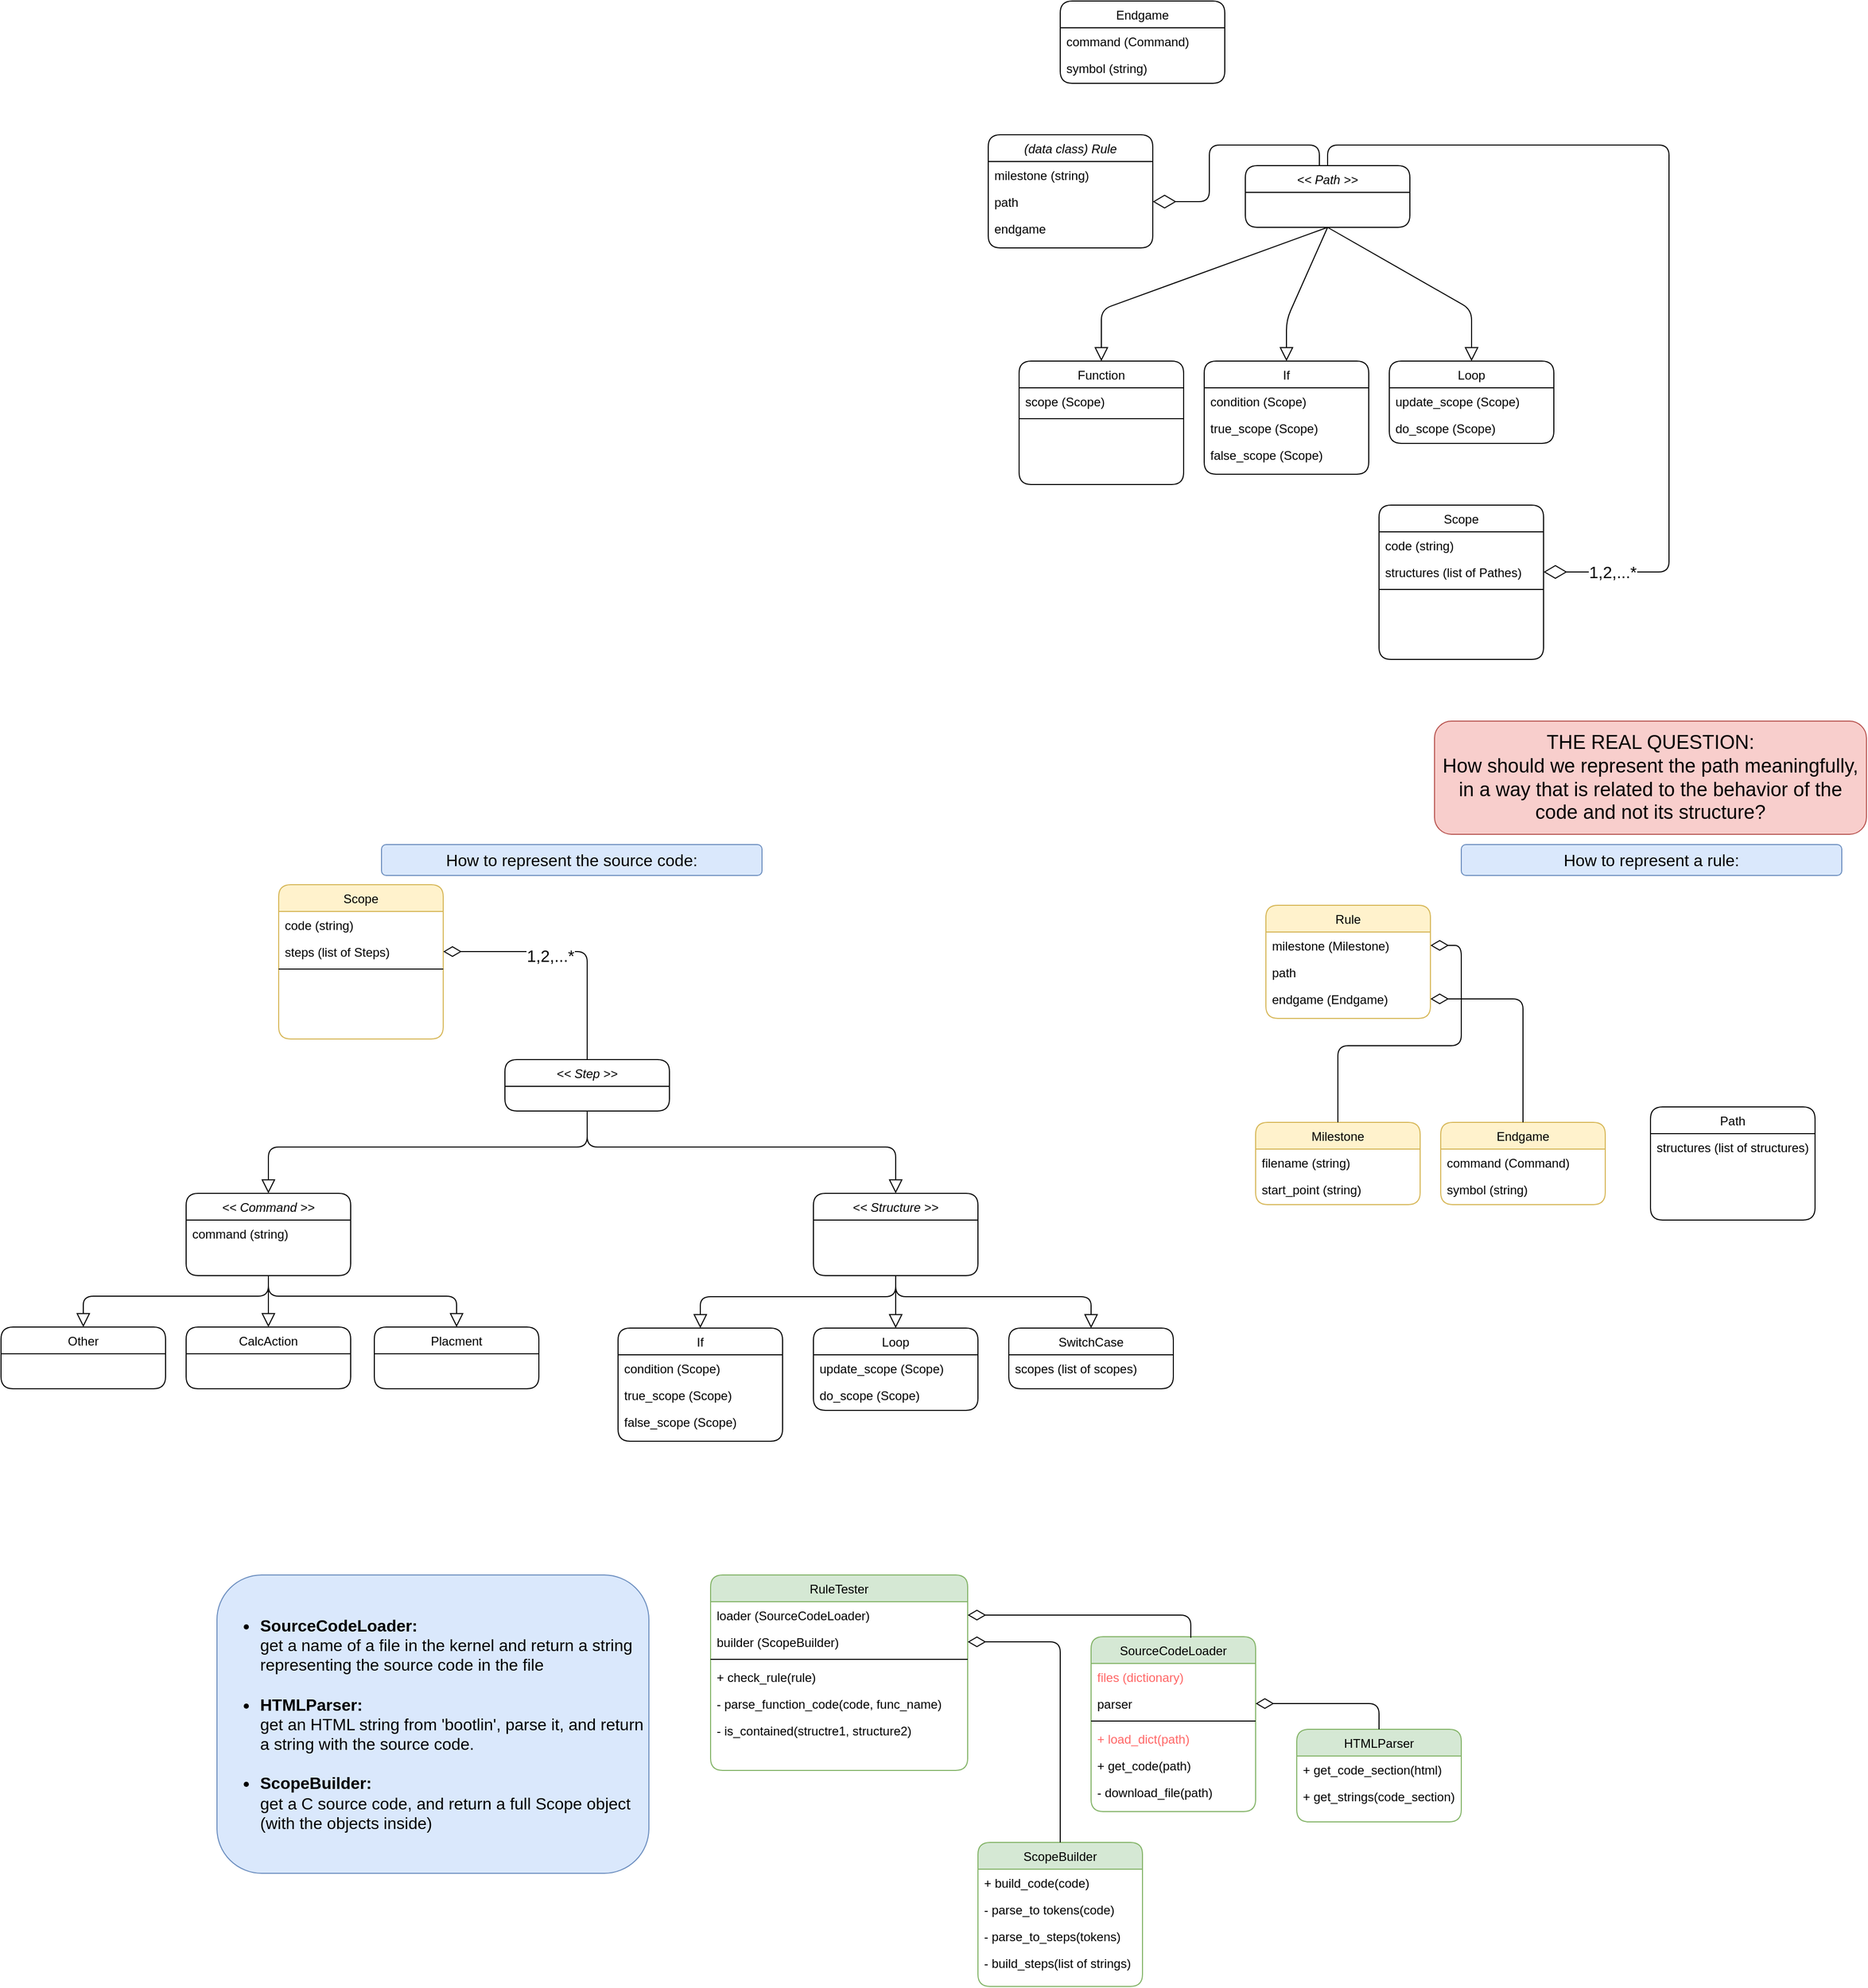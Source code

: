 <mxfile version="16.5.2" type="github">
  <diagram id="C5RBs43oDa-KdzZeNtuy" name="Page-1">
    <mxGraphModel dx="2409" dy="1588" grid="1" gridSize="10" guides="1" tooltips="1" connect="1" arrows="1" fold="1" page="1" pageScale="1" pageWidth="827" pageHeight="1169" background="none" math="0" shadow="0">
      <root>
        <mxCell id="WIyWlLk6GJQsqaUBKTNV-0" />
        <mxCell id="WIyWlLk6GJQsqaUBKTNV-1" parent="WIyWlLk6GJQsqaUBKTNV-0" />
        <mxCell id="zkfFHV4jXpPFQw0GAbJ--0" value="(data class) Rule" style="swimlane;fontStyle=2;align=center;verticalAlign=top;childLayout=stackLayout;horizontal=1;startSize=26;horizontalStack=0;resizeParent=1;resizeLast=0;collapsible=1;marginBottom=0;rounded=1;shadow=0;strokeWidth=1;" parent="WIyWlLk6GJQsqaUBKTNV-1" vertex="1">
          <mxGeometry x="-230" y="-920" width="160" height="110" as="geometry">
            <mxRectangle x="230" y="140" width="160" height="26" as="alternateBounds" />
          </mxGeometry>
        </mxCell>
        <mxCell id="zkfFHV4jXpPFQw0GAbJ--1" value="milestone (string)" style="text;align=left;verticalAlign=top;spacingLeft=4;spacingRight=4;overflow=hidden;rotatable=0;points=[[0,0.5],[1,0.5]];portConstraint=eastwest;rounded=1;" parent="zkfFHV4jXpPFQw0GAbJ--0" vertex="1">
          <mxGeometry y="26" width="160" height="26" as="geometry" />
        </mxCell>
        <mxCell id="zkfFHV4jXpPFQw0GAbJ--2" value="path" style="text;align=left;verticalAlign=top;spacingLeft=4;spacingRight=4;overflow=hidden;rotatable=0;points=[[0,0.5],[1,0.5]];portConstraint=eastwest;rounded=1;shadow=0;html=0;" parent="zkfFHV4jXpPFQw0GAbJ--0" vertex="1">
          <mxGeometry y="52" width="160" height="26" as="geometry" />
        </mxCell>
        <mxCell id="zkfFHV4jXpPFQw0GAbJ--3" value="endgame" style="text;align=left;verticalAlign=top;spacingLeft=4;spacingRight=4;overflow=hidden;rotatable=0;points=[[0,0.5],[1,0.5]];portConstraint=eastwest;rounded=1;shadow=0;html=0;" parent="zkfFHV4jXpPFQw0GAbJ--0" vertex="1">
          <mxGeometry y="78" width="160" height="26" as="geometry" />
        </mxCell>
        <mxCell id="aSu28l9oM5dl4ALJ778j-26" style="rounded=1;orthogonalLoop=1;jettySize=auto;html=1;exitX=0.5;exitY=1;exitDx=0;exitDy=0;entryX=0.5;entryY=0;entryDx=0;entryDy=0;endSize=11;endArrow=block;endFill=0;" parent="WIyWlLk6GJQsqaUBKTNV-1" source="zkfFHV4jXpPFQw0GAbJ--17" target="aSu28l9oM5dl4ALJ778j-20" edge="1">
          <mxGeometry relative="1" as="geometry">
            <Array as="points">
              <mxPoint x="240" y="-750" />
            </Array>
          </mxGeometry>
        </mxCell>
        <mxCell id="aSu28l9oM5dl4ALJ778j-27" style="edgeStyle=none;rounded=1;orthogonalLoop=1;jettySize=auto;html=1;exitX=0.5;exitY=1;exitDx=0;exitDy=0;entryX=0.5;entryY=0;entryDx=0;entryDy=0;endArrow=block;endFill=0;startSize=20;endSize=11;" parent="WIyWlLk6GJQsqaUBKTNV-1" source="zkfFHV4jXpPFQw0GAbJ--17" target="aSu28l9oM5dl4ALJ778j-0" edge="1">
          <mxGeometry relative="1" as="geometry">
            <Array as="points">
              <mxPoint x="-120" y="-750" />
            </Array>
          </mxGeometry>
        </mxCell>
        <mxCell id="aSu28l9oM5dl4ALJ778j-28" value="" style="edgeStyle=none;rounded=1;orthogonalLoop=1;jettySize=auto;html=1;entryX=0.5;entryY=0;entryDx=0;entryDy=0;exitX=0.5;exitY=1;exitDx=0;exitDy=0;endSize=11;endArrow=block;endFill=0;" parent="WIyWlLk6GJQsqaUBKTNV-1" source="zkfFHV4jXpPFQw0GAbJ--17" target="aSu28l9oM5dl4ALJ778j-16" edge="1">
          <mxGeometry relative="1" as="geometry">
            <Array as="points">
              <mxPoint x="60" y="-740" />
            </Array>
          </mxGeometry>
        </mxCell>
        <mxCell id="zkfFHV4jXpPFQw0GAbJ--17" value="&lt;&lt; Path &gt;&gt;" style="swimlane;fontStyle=2;align=center;verticalAlign=top;childLayout=stackLayout;horizontal=1;startSize=26;horizontalStack=0;resizeParent=1;resizeLast=0;collapsible=1;marginBottom=0;rounded=1;shadow=0;strokeWidth=1;" parent="WIyWlLk6GJQsqaUBKTNV-1" vertex="1">
          <mxGeometry x="20" y="-890" width="160" height="60" as="geometry">
            <mxRectangle x="550" y="140" width="160" height="26" as="alternateBounds" />
          </mxGeometry>
        </mxCell>
        <mxCell id="dLPN3ZFHaruueqm9p9zC-0" value="SourceCodeLoader" style="swimlane;fontStyle=0;align=center;verticalAlign=top;childLayout=stackLayout;horizontal=1;startSize=26;horizontalStack=0;resizeParent=1;resizeLast=0;collapsible=1;marginBottom=0;rounded=1;shadow=0;strokeWidth=1;fillColor=#d5e8d4;strokeColor=#82b366;" parent="WIyWlLk6GJQsqaUBKTNV-1" vertex="1">
          <mxGeometry x="-130" y="540" width="160" height="170" as="geometry">
            <mxRectangle x="230" y="140" width="160" height="26" as="alternateBounds" />
          </mxGeometry>
        </mxCell>
        <mxCell id="dLPN3ZFHaruueqm9p9zC-1" value="files (dictionary) " style="text;align=left;verticalAlign=top;spacingLeft=4;spacingRight=4;overflow=hidden;rotatable=0;points=[[0,0.5],[1,0.5]];portConstraint=eastwest;rounded=1;fontColor=#FF6666;" parent="dLPN3ZFHaruueqm9p9zC-0" vertex="1">
          <mxGeometry y="26" width="160" height="26" as="geometry" />
        </mxCell>
        <mxCell id="dLPN3ZFHaruueqm9p9zC-2" value="parser" style="text;align=left;verticalAlign=top;spacingLeft=4;spacingRight=4;overflow=hidden;rotatable=0;points=[[0,0.5],[1,0.5]];portConstraint=eastwest;rounded=1;shadow=0;html=0;" parent="dLPN3ZFHaruueqm9p9zC-0" vertex="1">
          <mxGeometry y="52" width="160" height="26" as="geometry" />
        </mxCell>
        <mxCell id="dLPN3ZFHaruueqm9p9zC-4" value="" style="line;html=1;strokeWidth=1;align=left;verticalAlign=middle;spacingTop=-1;spacingLeft=3;spacingRight=3;rotatable=0;labelPosition=right;points=[];portConstraint=eastwest;rounded=1;" parent="dLPN3ZFHaruueqm9p9zC-0" vertex="1">
          <mxGeometry y="78" width="160" height="8" as="geometry" />
        </mxCell>
        <mxCell id="dLPN3ZFHaruueqm9p9zC-8" value="+ load_dict(path)" style="text;align=left;verticalAlign=top;spacingLeft=4;spacingRight=4;overflow=hidden;rotatable=0;points=[[0,0.5],[1,0.5]];portConstraint=eastwest;rounded=1;fontColor=#FF6666;" parent="dLPN3ZFHaruueqm9p9zC-0" vertex="1">
          <mxGeometry y="86" width="160" height="26" as="geometry" />
        </mxCell>
        <mxCell id="dLPN3ZFHaruueqm9p9zC-5" value="+ get_code(path)" style="text;align=left;verticalAlign=top;spacingLeft=4;spacingRight=4;overflow=hidden;rotatable=0;points=[[0,0.5],[1,0.5]];portConstraint=eastwest;rounded=1;" parent="dLPN3ZFHaruueqm9p9zC-0" vertex="1">
          <mxGeometry y="112" width="160" height="26" as="geometry" />
        </mxCell>
        <mxCell id="dLPN3ZFHaruueqm9p9zC-9" value="- download_file(path)" style="text;align=left;verticalAlign=top;spacingLeft=4;spacingRight=4;overflow=hidden;rotatable=0;points=[[0,0.5],[1,0.5]];portConstraint=eastwest;rounded=1;" parent="dLPN3ZFHaruueqm9p9zC-0" vertex="1">
          <mxGeometry y="138" width="160" height="26" as="geometry" />
        </mxCell>
        <mxCell id="dLPN3ZFHaruueqm9p9zC-11" value="HTMLParser" style="swimlane;fontStyle=0;align=center;verticalAlign=top;childLayout=stackLayout;horizontal=1;startSize=26;horizontalStack=0;resizeParent=1;resizeLast=0;collapsible=1;marginBottom=0;rounded=1;shadow=0;strokeWidth=1;fillColor=#d5e8d4;strokeColor=#82b366;" parent="WIyWlLk6GJQsqaUBKTNV-1" vertex="1">
          <mxGeometry x="70" y="630" width="160" height="90" as="geometry">
            <mxRectangle x="130" y="380" width="160" height="26" as="alternateBounds" />
          </mxGeometry>
        </mxCell>
        <mxCell id="aSu28l9oM5dl4ALJ778j-43" value="+ get_code_section(html)" style="text;align=left;verticalAlign=top;spacingLeft=4;spacingRight=4;overflow=hidden;rotatable=0;points=[[0,0.5],[1,0.5]];portConstraint=eastwest;rounded=1;shadow=0;html=0;" parent="dLPN3ZFHaruueqm9p9zC-11" vertex="1">
          <mxGeometry y="26" width="160" height="26" as="geometry" />
        </mxCell>
        <mxCell id="aSu28l9oM5dl4ALJ778j-44" value="+ get_strings(code_section)" style="text;align=left;verticalAlign=top;spacingLeft=4;spacingRight=4;overflow=hidden;rotatable=0;points=[[0,0.5],[1,0.5]];portConstraint=eastwest;rounded=1;shadow=0;html=0;" parent="dLPN3ZFHaruueqm9p9zC-11" vertex="1">
          <mxGeometry y="52" width="160" height="26" as="geometry" />
        </mxCell>
        <mxCell id="yWlzZ3tE7VOGBfUjtbnt-1" value="" style="edgeStyle=orthogonalEdgeStyle;rounded=1;orthogonalLoop=1;jettySize=auto;html=1;entryX=0.45;entryY=0;entryDx=0;entryDy=0;entryPerimeter=0;endArrow=none;endFill=0;startArrow=diamondThin;startFill=0;startSize=20;" parent="WIyWlLk6GJQsqaUBKTNV-1" source="zkfFHV4jXpPFQw0GAbJ--2" target="zkfFHV4jXpPFQw0GAbJ--17" edge="1">
          <mxGeometry relative="1" as="geometry">
            <Array as="points">
              <mxPoint x="-15" y="-855" />
              <mxPoint x="-15" y="-910" />
              <mxPoint x="92" y="-910" />
            </Array>
          </mxGeometry>
        </mxCell>
        <mxCell id="yWlzZ3tE7VOGBfUjtbnt-3" value="Scope" style="swimlane;fontStyle=0;align=center;verticalAlign=top;childLayout=stackLayout;horizontal=1;startSize=26;horizontalStack=0;resizeParent=1;resizeLast=0;collapsible=1;marginBottom=0;rounded=1;shadow=0;strokeWidth=1;" parent="WIyWlLk6GJQsqaUBKTNV-1" vertex="1">
          <mxGeometry x="150" y="-560" width="160" height="150" as="geometry">
            <mxRectangle x="550" y="140" width="160" height="26" as="alternateBounds" />
          </mxGeometry>
        </mxCell>
        <mxCell id="yWlzZ3tE7VOGBfUjtbnt-4" value="code (string)" style="text;align=left;verticalAlign=top;spacingLeft=4;spacingRight=4;overflow=hidden;rotatable=0;points=[[0,0.5],[1,0.5]];portConstraint=eastwest;rounded=1;" parent="yWlzZ3tE7VOGBfUjtbnt-3" vertex="1">
          <mxGeometry y="26" width="160" height="26" as="geometry" />
        </mxCell>
        <mxCell id="yWlzZ3tE7VOGBfUjtbnt-5" value="structures (list of Pathes)" style="text;align=left;verticalAlign=top;spacingLeft=4;spacingRight=4;overflow=hidden;rotatable=0;points=[[0,0.5],[1,0.5]];portConstraint=eastwest;rounded=1;shadow=0;html=0;" parent="yWlzZ3tE7VOGBfUjtbnt-3" vertex="1">
          <mxGeometry y="52" width="160" height="26" as="geometry" />
        </mxCell>
        <mxCell id="yWlzZ3tE7VOGBfUjtbnt-9" value="" style="line;html=1;strokeWidth=1;align=left;verticalAlign=middle;spacingTop=-1;spacingLeft=3;spacingRight=3;rotatable=0;labelPosition=right;points=[];portConstraint=eastwest;rounded=1;" parent="yWlzZ3tE7VOGBfUjtbnt-3" vertex="1">
          <mxGeometry y="78" width="160" height="8" as="geometry" />
        </mxCell>
        <mxCell id="aSu28l9oM5dl4ALJ778j-0" value="Function" style="swimlane;fontStyle=0;align=center;verticalAlign=top;childLayout=stackLayout;horizontal=1;startSize=26;horizontalStack=0;resizeParent=1;resizeLast=0;collapsible=1;marginBottom=0;rounded=1;shadow=0;strokeWidth=1;" parent="WIyWlLk6GJQsqaUBKTNV-1" vertex="1">
          <mxGeometry x="-200" y="-700" width="160" height="120" as="geometry">
            <mxRectangle x="550" y="140" width="160" height="26" as="alternateBounds" />
          </mxGeometry>
        </mxCell>
        <mxCell id="aSu28l9oM5dl4ALJ778j-1" value="scope (Scope)" style="text;align=left;verticalAlign=top;spacingLeft=4;spacingRight=4;overflow=hidden;rotatable=0;points=[[0,0.5],[1,0.5]];portConstraint=eastwest;rounded=1;shadow=0;html=0;" parent="aSu28l9oM5dl4ALJ778j-0" vertex="1">
          <mxGeometry y="26" width="160" height="26" as="geometry" />
        </mxCell>
        <mxCell id="aSu28l9oM5dl4ALJ778j-2" value="" style="line;html=1;strokeWidth=1;align=left;verticalAlign=middle;spacingTop=-1;spacingLeft=3;spacingRight=3;rotatable=0;labelPosition=right;points=[];portConstraint=eastwest;rounded=1;" parent="aSu28l9oM5dl4ALJ778j-0" vertex="1">
          <mxGeometry y="52" width="160" height="8" as="geometry" />
        </mxCell>
        <mxCell id="aSu28l9oM5dl4ALJ778j-16" value="If" style="swimlane;fontStyle=0;align=center;verticalAlign=top;childLayout=stackLayout;horizontal=1;startSize=26;horizontalStack=0;resizeParent=1;resizeLast=0;collapsible=1;marginBottom=0;rounded=1;shadow=0;strokeWidth=1;" parent="WIyWlLk6GJQsqaUBKTNV-1" vertex="1">
          <mxGeometry x="-20" y="-700" width="160" height="110" as="geometry">
            <mxRectangle x="230" y="140" width="160" height="26" as="alternateBounds" />
          </mxGeometry>
        </mxCell>
        <mxCell id="aSu28l9oM5dl4ALJ778j-17" value="condition (Scope)" style="text;align=left;verticalAlign=top;spacingLeft=4;spacingRight=4;overflow=hidden;rotatable=0;points=[[0,0.5],[1,0.5]];portConstraint=eastwest;rounded=1;" parent="aSu28l9oM5dl4ALJ778j-16" vertex="1">
          <mxGeometry y="26" width="160" height="26" as="geometry" />
        </mxCell>
        <mxCell id="aSu28l9oM5dl4ALJ778j-18" value="true_scope (Scope)" style="text;align=left;verticalAlign=top;spacingLeft=4;spacingRight=4;overflow=hidden;rotatable=0;points=[[0,0.5],[1,0.5]];portConstraint=eastwest;rounded=1;shadow=0;html=0;" parent="aSu28l9oM5dl4ALJ778j-16" vertex="1">
          <mxGeometry y="52" width="160" height="26" as="geometry" />
        </mxCell>
        <mxCell id="aSu28l9oM5dl4ALJ778j-19" value="false_scope (Scope)" style="text;align=left;verticalAlign=top;spacingLeft=4;spacingRight=4;overflow=hidden;rotatable=0;points=[[0,0.5],[1,0.5]];portConstraint=eastwest;rounded=1;shadow=0;html=0;" parent="aSu28l9oM5dl4ALJ778j-16" vertex="1">
          <mxGeometry y="78" width="160" height="26" as="geometry" />
        </mxCell>
        <mxCell id="aSu28l9oM5dl4ALJ778j-20" value="Loop" style="swimlane;fontStyle=0;align=center;verticalAlign=top;childLayout=stackLayout;horizontal=1;startSize=26;horizontalStack=0;resizeParent=1;resizeLast=0;collapsible=1;marginBottom=0;rounded=1;shadow=0;strokeWidth=1;" parent="WIyWlLk6GJQsqaUBKTNV-1" vertex="1">
          <mxGeometry x="160" y="-700" width="160" height="80" as="geometry">
            <mxRectangle x="230" y="140" width="160" height="26" as="alternateBounds" />
          </mxGeometry>
        </mxCell>
        <mxCell id="aSu28l9oM5dl4ALJ778j-21" value="update_scope (Scope)" style="text;align=left;verticalAlign=top;spacingLeft=4;spacingRight=4;overflow=hidden;rotatable=0;points=[[0,0.5],[1,0.5]];portConstraint=eastwest;rounded=1;" parent="aSu28l9oM5dl4ALJ778j-20" vertex="1">
          <mxGeometry y="26" width="160" height="26" as="geometry" />
        </mxCell>
        <mxCell id="aSu28l9oM5dl4ALJ778j-22" value="do_scope (Scope)" style="text;align=left;verticalAlign=top;spacingLeft=4;spacingRight=4;overflow=hidden;rotatable=0;points=[[0,0.5],[1,0.5]];portConstraint=eastwest;rounded=1;shadow=0;html=0;" parent="aSu28l9oM5dl4ALJ778j-20" vertex="1">
          <mxGeometry y="52" width="160" height="26" as="geometry" />
        </mxCell>
        <mxCell id="aSu28l9oM5dl4ALJ778j-34" style="edgeStyle=none;rounded=1;orthogonalLoop=1;jettySize=auto;html=1;entryX=0.5;entryY=0;entryDx=0;entryDy=0;fontSize=16;endArrow=none;endFill=0;startSize=20;endSize=11;startArrow=diamondThin;startFill=0;exitX=1;exitY=0.5;exitDx=0;exitDy=0;" parent="WIyWlLk6GJQsqaUBKTNV-1" source="yWlzZ3tE7VOGBfUjtbnt-5" target="zkfFHV4jXpPFQw0GAbJ--17" edge="1">
          <mxGeometry relative="1" as="geometry">
            <mxPoint x="320" y="-491" as="sourcePoint" />
            <mxPoint x="112.08" y="-900.96" as="targetPoint" />
            <Array as="points">
              <mxPoint x="432" y="-495" />
              <mxPoint x="432" y="-910" />
              <mxPoint x="100" y="-910" />
            </Array>
          </mxGeometry>
        </mxCell>
        <mxCell id="aSu28l9oM5dl4ALJ778j-36" value="1,2,...*" style="edgeLabel;html=1;align=center;verticalAlign=middle;resizable=0;points=[];fontSize=16;rounded=1;" parent="aSu28l9oM5dl4ALJ778j-34" vertex="1" connectable="0">
          <mxGeometry x="-0.849" relative="1" as="geometry">
            <mxPoint as="offset" />
          </mxGeometry>
        </mxCell>
        <mxCell id="aSu28l9oM5dl4ALJ778j-37" value="Endgame" style="swimlane;fontStyle=0;align=center;verticalAlign=top;childLayout=stackLayout;horizontal=1;startSize=26;horizontalStack=0;resizeParent=1;resizeLast=0;collapsible=1;marginBottom=0;rounded=1;shadow=0;strokeWidth=1;" parent="WIyWlLk6GJQsqaUBKTNV-1" vertex="1">
          <mxGeometry x="-160" y="-1050" width="160" height="80" as="geometry">
            <mxRectangle x="230" y="140" width="160" height="26" as="alternateBounds" />
          </mxGeometry>
        </mxCell>
        <mxCell id="aSu28l9oM5dl4ALJ778j-38" value="command (Command)" style="text;align=left;verticalAlign=top;spacingLeft=4;spacingRight=4;overflow=hidden;rotatable=0;points=[[0,0.5],[1,0.5]];portConstraint=eastwest;rounded=1;" parent="aSu28l9oM5dl4ALJ778j-37" vertex="1">
          <mxGeometry y="26" width="160" height="26" as="geometry" />
        </mxCell>
        <mxCell id="aSu28l9oM5dl4ALJ778j-39" value="symbol (string)" style="text;align=left;verticalAlign=top;spacingLeft=4;spacingRight=4;overflow=hidden;rotatable=0;points=[[0,0.5],[1,0.5]];portConstraint=eastwest;rounded=1;shadow=0;html=0;" parent="aSu28l9oM5dl4ALJ778j-37" vertex="1">
          <mxGeometry y="52" width="160" height="26" as="geometry" />
        </mxCell>
        <mxCell id="aSu28l9oM5dl4ALJ778j-45" value="RuleTester" style="swimlane;fontStyle=0;align=center;verticalAlign=top;childLayout=stackLayout;horizontal=1;startSize=26;horizontalStack=0;resizeParent=1;resizeLast=0;collapsible=1;marginBottom=0;rounded=1;shadow=0;strokeWidth=1;fillColor=#d5e8d4;strokeColor=#82b366;" parent="WIyWlLk6GJQsqaUBKTNV-1" vertex="1">
          <mxGeometry x="-500" y="480" width="250" height="190" as="geometry">
            <mxRectangle x="230" y="140" width="160" height="26" as="alternateBounds" />
          </mxGeometry>
        </mxCell>
        <mxCell id="NmtfxuJke1gbJ19TWnae-45" value="loader (SourceCodeLoader)" style="text;align=left;verticalAlign=top;spacingLeft=4;spacingRight=4;overflow=hidden;rotatable=0;points=[[0,0.5],[1,0.5]];portConstraint=eastwest;rounded=1;" vertex="1" parent="aSu28l9oM5dl4ALJ778j-45">
          <mxGeometry y="26" width="250" height="26" as="geometry" />
        </mxCell>
        <mxCell id="aSu28l9oM5dl4ALJ778j-46" value="builder (ScopeBuilder)" style="text;align=left;verticalAlign=top;spacingLeft=4;spacingRight=4;overflow=hidden;rotatable=0;points=[[0,0.5],[1,0.5]];portConstraint=eastwest;rounded=1;" parent="aSu28l9oM5dl4ALJ778j-45" vertex="1">
          <mxGeometry y="52" width="250" height="26" as="geometry" />
        </mxCell>
        <mxCell id="aSu28l9oM5dl4ALJ778j-48" value="" style="line;html=1;strokeWidth=1;align=left;verticalAlign=middle;spacingTop=-1;spacingLeft=3;spacingRight=3;rotatable=0;labelPosition=right;points=[];portConstraint=eastwest;rounded=1;" parent="aSu28l9oM5dl4ALJ778j-45" vertex="1">
          <mxGeometry y="78" width="250" height="8" as="geometry" />
        </mxCell>
        <mxCell id="aSu28l9oM5dl4ALJ778j-65" value="+ check_rule(rule)" style="text;align=left;verticalAlign=top;spacingLeft=4;spacingRight=4;overflow=hidden;rotatable=0;points=[[0,0.5],[1,0.5]];portConstraint=eastwest;rounded=1;" parent="aSu28l9oM5dl4ALJ778j-45" vertex="1">
          <mxGeometry y="86" width="250" height="26" as="geometry" />
        </mxCell>
        <mxCell id="aSu28l9oM5dl4ALJ778j-49" value="- parse_function_code(code, func_name)" style="text;align=left;verticalAlign=top;spacingLeft=4;spacingRight=4;overflow=hidden;rotatable=0;points=[[0,0.5],[1,0.5]];portConstraint=eastwest;rounded=1;" parent="aSu28l9oM5dl4ALJ778j-45" vertex="1">
          <mxGeometry y="112" width="250" height="26" as="geometry" />
        </mxCell>
        <mxCell id="aSu28l9oM5dl4ALJ778j-50" value="- is_contained(structre1, structure2)" style="text;align=left;verticalAlign=top;spacingLeft=4;spacingRight=4;overflow=hidden;rotatable=0;points=[[0,0.5],[1,0.5]];portConstraint=eastwest;rounded=1;" parent="aSu28l9oM5dl4ALJ778j-45" vertex="1">
          <mxGeometry y="138" width="250" height="26" as="geometry" />
        </mxCell>
        <mxCell id="NmtfxuJke1gbJ19TWnae-6" style="edgeStyle=orthogonalEdgeStyle;rounded=1;orthogonalLoop=1;jettySize=auto;html=1;exitX=0.5;exitY=1;exitDx=0;exitDy=0;endArrow=block;endFill=0;startSize=6;endSize=11;" edge="1" parent="WIyWlLk6GJQsqaUBKTNV-1" source="NmtfxuJke1gbJ19TWnae-0" target="NmtfxuJke1gbJ19TWnae-3">
          <mxGeometry relative="1" as="geometry" />
        </mxCell>
        <mxCell id="NmtfxuJke1gbJ19TWnae-7" style="edgeStyle=orthogonalEdgeStyle;rounded=1;orthogonalLoop=1;jettySize=auto;html=1;exitX=0.5;exitY=1;exitDx=0;exitDy=0;endArrow=block;endFill=0;startSize=6;endSize=11;" edge="1" parent="WIyWlLk6GJQsqaUBKTNV-1" source="NmtfxuJke1gbJ19TWnae-0" target="NmtfxuJke1gbJ19TWnae-5">
          <mxGeometry relative="1" as="geometry" />
        </mxCell>
        <mxCell id="NmtfxuJke1gbJ19TWnae-61" style="edgeStyle=orthogonalEdgeStyle;rounded=1;orthogonalLoop=1;jettySize=auto;html=1;exitX=0.5;exitY=1;exitDx=0;exitDy=0;fontSize=16;startArrow=none;startFill=0;endArrow=block;endFill=0;startSize=15;endSize=11;sourcePerimeterSpacing=6;strokeWidth=1;" edge="1" parent="WIyWlLk6GJQsqaUBKTNV-1" source="NmtfxuJke1gbJ19TWnae-0" target="NmtfxuJke1gbJ19TWnae-59">
          <mxGeometry relative="1" as="geometry" />
        </mxCell>
        <mxCell id="NmtfxuJke1gbJ19TWnae-0" value="&lt;&lt; Command &gt;&gt;" style="swimlane;fontStyle=2;align=center;verticalAlign=top;childLayout=stackLayout;horizontal=1;startSize=26;horizontalStack=0;resizeParent=1;resizeLast=0;collapsible=1;marginBottom=0;rounded=1;shadow=0;strokeWidth=1;" vertex="1" parent="WIyWlLk6GJQsqaUBKTNV-1">
          <mxGeometry x="-1010" y="109" width="160" height="80" as="geometry">
            <mxRectangle x="230" y="140" width="160" height="26" as="alternateBounds" />
          </mxGeometry>
        </mxCell>
        <mxCell id="NmtfxuJke1gbJ19TWnae-4" value="command (string)" style="text;align=left;verticalAlign=top;spacingLeft=4;spacingRight=4;overflow=hidden;rotatable=0;points=[[0,0.5],[1,0.5]];portConstraint=eastwest;rounded=1;" vertex="1" parent="NmtfxuJke1gbJ19TWnae-0">
          <mxGeometry y="26" width="160" height="26" as="geometry" />
        </mxCell>
        <mxCell id="NmtfxuJke1gbJ19TWnae-3" value="CalcAction" style="swimlane;fontStyle=0;align=center;verticalAlign=top;childLayout=stackLayout;horizontal=1;startSize=26;horizontalStack=0;resizeParent=1;resizeLast=0;collapsible=1;marginBottom=0;rounded=1;shadow=0;strokeWidth=1;" vertex="1" parent="WIyWlLk6GJQsqaUBKTNV-1">
          <mxGeometry x="-1010" y="239" width="160" height="60" as="geometry">
            <mxRectangle x="230" y="140" width="160" height="26" as="alternateBounds" />
          </mxGeometry>
        </mxCell>
        <mxCell id="NmtfxuJke1gbJ19TWnae-5" value="Placment" style="swimlane;fontStyle=0;align=center;verticalAlign=top;childLayout=stackLayout;horizontal=1;startSize=26;horizontalStack=0;resizeParent=1;resizeLast=0;collapsible=1;marginBottom=0;rounded=1;shadow=0;strokeWidth=1;" vertex="1" parent="WIyWlLk6GJQsqaUBKTNV-1">
          <mxGeometry x="-827" y="239" width="160" height="60" as="geometry">
            <mxRectangle x="230" y="140" width="160" height="26" as="alternateBounds" />
          </mxGeometry>
        </mxCell>
        <mxCell id="NmtfxuJke1gbJ19TWnae-21" style="edgeStyle=orthogonalEdgeStyle;rounded=1;orthogonalLoop=1;jettySize=auto;html=1;exitX=0.5;exitY=1;exitDx=0;exitDy=0;entryX=0.5;entryY=0;entryDx=0;entryDy=0;endArrow=block;endFill=0;startSize=6;endSize=11;" edge="1" parent="WIyWlLk6GJQsqaUBKTNV-1" source="NmtfxuJke1gbJ19TWnae-8" target="NmtfxuJke1gbJ19TWnae-10">
          <mxGeometry relative="1" as="geometry" />
        </mxCell>
        <mxCell id="NmtfxuJke1gbJ19TWnae-22" style="edgeStyle=orthogonalEdgeStyle;rounded=1;orthogonalLoop=1;jettySize=auto;html=1;exitX=0.5;exitY=1;exitDx=0;exitDy=0;entryX=0.5;entryY=0;entryDx=0;entryDy=0;endArrow=block;endFill=0;startSize=6;endSize=11;" edge="1" parent="WIyWlLk6GJQsqaUBKTNV-1" source="NmtfxuJke1gbJ19TWnae-8" target="NmtfxuJke1gbJ19TWnae-14">
          <mxGeometry relative="1" as="geometry" />
        </mxCell>
        <mxCell id="NmtfxuJke1gbJ19TWnae-23" style="edgeStyle=orthogonalEdgeStyle;rounded=1;orthogonalLoop=1;jettySize=auto;html=1;exitX=0.5;exitY=1;exitDx=0;exitDy=0;endArrow=block;endFill=0;startSize=6;endSize=11;" edge="1" parent="WIyWlLk6GJQsqaUBKTNV-1" source="NmtfxuJke1gbJ19TWnae-8" target="NmtfxuJke1gbJ19TWnae-17">
          <mxGeometry relative="1" as="geometry" />
        </mxCell>
        <mxCell id="NmtfxuJke1gbJ19TWnae-8" value="&lt;&lt; Structure &gt;&gt;" style="swimlane;fontStyle=2;align=center;verticalAlign=top;childLayout=stackLayout;horizontal=1;startSize=26;horizontalStack=0;resizeParent=1;resizeLast=0;collapsible=1;marginBottom=0;rounded=1;shadow=0;strokeWidth=1;" vertex="1" parent="WIyWlLk6GJQsqaUBKTNV-1">
          <mxGeometry x="-400" y="109" width="160" height="80" as="geometry">
            <mxRectangle x="230" y="140" width="160" height="26" as="alternateBounds" />
          </mxGeometry>
        </mxCell>
        <mxCell id="NmtfxuJke1gbJ19TWnae-10" value="If" style="swimlane;fontStyle=0;align=center;verticalAlign=top;childLayout=stackLayout;horizontal=1;startSize=26;horizontalStack=0;resizeParent=1;resizeLast=0;collapsible=1;marginBottom=0;rounded=1;shadow=0;strokeWidth=1;" vertex="1" parent="WIyWlLk6GJQsqaUBKTNV-1">
          <mxGeometry x="-590" y="240" width="160" height="110" as="geometry">
            <mxRectangle x="230" y="140" width="160" height="26" as="alternateBounds" />
          </mxGeometry>
        </mxCell>
        <mxCell id="NmtfxuJke1gbJ19TWnae-11" value="condition (Scope)" style="text;align=left;verticalAlign=top;spacingLeft=4;spacingRight=4;overflow=hidden;rotatable=0;points=[[0,0.5],[1,0.5]];portConstraint=eastwest;rounded=1;" vertex="1" parent="NmtfxuJke1gbJ19TWnae-10">
          <mxGeometry y="26" width="160" height="26" as="geometry" />
        </mxCell>
        <mxCell id="NmtfxuJke1gbJ19TWnae-12" value="true_scope (Scope)" style="text;align=left;verticalAlign=top;spacingLeft=4;spacingRight=4;overflow=hidden;rotatable=0;points=[[0,0.5],[1,0.5]];portConstraint=eastwest;rounded=1;shadow=0;html=0;" vertex="1" parent="NmtfxuJke1gbJ19TWnae-10">
          <mxGeometry y="52" width="160" height="26" as="geometry" />
        </mxCell>
        <mxCell id="NmtfxuJke1gbJ19TWnae-13" value="false_scope (Scope)" style="text;align=left;verticalAlign=top;spacingLeft=4;spacingRight=4;overflow=hidden;rotatable=0;points=[[0,0.5],[1,0.5]];portConstraint=eastwest;rounded=1;shadow=0;html=0;" vertex="1" parent="NmtfxuJke1gbJ19TWnae-10">
          <mxGeometry y="78" width="160" height="26" as="geometry" />
        </mxCell>
        <mxCell id="NmtfxuJke1gbJ19TWnae-14" value="Loop" style="swimlane;fontStyle=0;align=center;verticalAlign=top;childLayout=stackLayout;horizontal=1;startSize=26;horizontalStack=0;resizeParent=1;resizeLast=0;collapsible=1;marginBottom=0;rounded=1;shadow=0;strokeWidth=1;" vertex="1" parent="WIyWlLk6GJQsqaUBKTNV-1">
          <mxGeometry x="-400" y="240" width="160" height="80" as="geometry">
            <mxRectangle x="230" y="140" width="160" height="26" as="alternateBounds" />
          </mxGeometry>
        </mxCell>
        <mxCell id="NmtfxuJke1gbJ19TWnae-15" value="update_scope (Scope)" style="text;align=left;verticalAlign=top;spacingLeft=4;spacingRight=4;overflow=hidden;rotatable=0;points=[[0,0.5],[1,0.5]];portConstraint=eastwest;rounded=1;" vertex="1" parent="NmtfxuJke1gbJ19TWnae-14">
          <mxGeometry y="26" width="160" height="26" as="geometry" />
        </mxCell>
        <mxCell id="NmtfxuJke1gbJ19TWnae-16" value="do_scope (Scope)" style="text;align=left;verticalAlign=top;spacingLeft=4;spacingRight=4;overflow=hidden;rotatable=0;points=[[0,0.5],[1,0.5]];portConstraint=eastwest;rounded=1;shadow=0;html=0;" vertex="1" parent="NmtfxuJke1gbJ19TWnae-14">
          <mxGeometry y="52" width="160" height="26" as="geometry" />
        </mxCell>
        <mxCell id="NmtfxuJke1gbJ19TWnae-17" value="SwitchCase" style="swimlane;fontStyle=0;align=center;verticalAlign=top;childLayout=stackLayout;horizontal=1;startSize=26;horizontalStack=0;resizeParent=1;resizeLast=0;collapsible=1;marginBottom=0;rounded=1;shadow=0;strokeWidth=1;" vertex="1" parent="WIyWlLk6GJQsqaUBKTNV-1">
          <mxGeometry x="-210" y="240" width="160" height="59" as="geometry">
            <mxRectangle x="230" y="140" width="160" height="26" as="alternateBounds" />
          </mxGeometry>
        </mxCell>
        <mxCell id="NmtfxuJke1gbJ19TWnae-18" value="scopes (list of scopes)" style="text;align=left;verticalAlign=top;spacingLeft=4;spacingRight=4;overflow=hidden;rotatable=0;points=[[0,0.5],[1,0.5]];portConstraint=eastwest;rounded=1;" vertex="1" parent="NmtfxuJke1gbJ19TWnae-17">
          <mxGeometry y="26" width="160" height="26" as="geometry" />
        </mxCell>
        <mxCell id="NmtfxuJke1gbJ19TWnae-26" style="edgeStyle=orthogonalEdgeStyle;rounded=1;orthogonalLoop=1;jettySize=auto;html=1;exitX=0.5;exitY=1;exitDx=0;exitDy=0;endArrow=block;endFill=0;startSize=6;endSize=11;" edge="1" parent="WIyWlLk6GJQsqaUBKTNV-1" source="NmtfxuJke1gbJ19TWnae-24" target="NmtfxuJke1gbJ19TWnae-0">
          <mxGeometry relative="1" as="geometry" />
        </mxCell>
        <mxCell id="NmtfxuJke1gbJ19TWnae-27" style="edgeStyle=orthogonalEdgeStyle;rounded=1;orthogonalLoop=1;jettySize=auto;html=1;exitX=0.5;exitY=1;exitDx=0;exitDy=0;endArrow=block;endFill=0;startSize=6;endSize=11;" edge="1" parent="WIyWlLk6GJQsqaUBKTNV-1" source="NmtfxuJke1gbJ19TWnae-24" target="NmtfxuJke1gbJ19TWnae-8">
          <mxGeometry relative="1" as="geometry" />
        </mxCell>
        <mxCell id="NmtfxuJke1gbJ19TWnae-24" value="&lt;&lt; Step &gt;&gt;" style="swimlane;fontStyle=2;align=center;verticalAlign=top;childLayout=stackLayout;horizontal=1;startSize=26;horizontalStack=0;resizeParent=1;resizeLast=0;collapsible=1;marginBottom=0;rounded=1;shadow=0;strokeWidth=1;" vertex="1" parent="WIyWlLk6GJQsqaUBKTNV-1">
          <mxGeometry x="-700" y="-21" width="160" height="50" as="geometry">
            <mxRectangle x="230" y="140" width="160" height="26" as="alternateBounds" />
          </mxGeometry>
        </mxCell>
        <mxCell id="NmtfxuJke1gbJ19TWnae-28" value="Scope" style="swimlane;fontStyle=0;align=center;verticalAlign=top;childLayout=stackLayout;horizontal=1;startSize=26;horizontalStack=0;resizeParent=1;resizeLast=0;collapsible=1;marginBottom=0;rounded=1;shadow=0;strokeWidth=1;fillColor=#fff2cc;strokeColor=#d6b656;" vertex="1" parent="WIyWlLk6GJQsqaUBKTNV-1">
          <mxGeometry x="-920" y="-191" width="160" height="150" as="geometry">
            <mxRectangle x="550" y="140" width="160" height="26" as="alternateBounds" />
          </mxGeometry>
        </mxCell>
        <mxCell id="NmtfxuJke1gbJ19TWnae-29" value="code (string)" style="text;align=left;verticalAlign=top;spacingLeft=4;spacingRight=4;overflow=hidden;rotatable=0;points=[[0,0.5],[1,0.5]];portConstraint=eastwest;rounded=1;" vertex="1" parent="NmtfxuJke1gbJ19TWnae-28">
          <mxGeometry y="26" width="160" height="26" as="geometry" />
        </mxCell>
        <mxCell id="NmtfxuJke1gbJ19TWnae-30" value="steps (list of Steps)" style="text;align=left;verticalAlign=top;spacingLeft=4;spacingRight=4;overflow=hidden;rotatable=0;points=[[0,0.5],[1,0.5]];portConstraint=eastwest;rounded=1;shadow=0;html=0;" vertex="1" parent="NmtfxuJke1gbJ19TWnae-28">
          <mxGeometry y="52" width="160" height="26" as="geometry" />
        </mxCell>
        <mxCell id="NmtfxuJke1gbJ19TWnae-31" value="" style="line;html=1;strokeWidth=1;align=left;verticalAlign=middle;spacingTop=-1;spacingLeft=3;spacingRight=3;rotatable=0;labelPosition=right;points=[];portConstraint=eastwest;rounded=1;" vertex="1" parent="NmtfxuJke1gbJ19TWnae-28">
          <mxGeometry y="78" width="160" height="8" as="geometry" />
        </mxCell>
        <mxCell id="NmtfxuJke1gbJ19TWnae-32" style="edgeStyle=orthogonalEdgeStyle;rounded=1;orthogonalLoop=1;jettySize=auto;html=1;exitX=1;exitY=0.5;exitDx=0;exitDy=0;entryX=0.5;entryY=0;entryDx=0;entryDy=0;endArrow=none;endFill=0;startSize=15;endSize=11;startArrow=diamondThin;startFill=0;sourcePerimeterSpacing=6;" edge="1" parent="WIyWlLk6GJQsqaUBKTNV-1" source="NmtfxuJke1gbJ19TWnae-30" target="NmtfxuJke1gbJ19TWnae-24">
          <mxGeometry relative="1" as="geometry" />
        </mxCell>
        <mxCell id="NmtfxuJke1gbJ19TWnae-33" value="1,2,...*" style="edgeLabel;html=1;align=center;verticalAlign=middle;resizable=0;points=[];fontSize=16;rounded=1;" vertex="1" connectable="0" parent="NmtfxuJke1gbJ19TWnae-32">
          <mxGeometry x="-0.151" y="-4" relative="1" as="geometry">
            <mxPoint as="offset" />
          </mxGeometry>
        </mxCell>
        <mxCell id="NmtfxuJke1gbJ19TWnae-34" value="How to represent the source code:" style="text;html=1;strokeColor=#6c8ebf;fillColor=#dae8fc;align=center;verticalAlign=middle;whiteSpace=wrap;rounded=1;fontSize=16;" vertex="1" parent="WIyWlLk6GJQsqaUBKTNV-1">
          <mxGeometry x="-820" y="-230" width="370" height="30" as="geometry" />
        </mxCell>
        <mxCell id="NmtfxuJke1gbJ19TWnae-36" value="How to represent a rule:" style="text;html=1;strokeColor=#6c8ebf;fillColor=#dae8fc;align=center;verticalAlign=middle;whiteSpace=wrap;rounded=1;fontSize=16;" vertex="1" parent="WIyWlLk6GJQsqaUBKTNV-1">
          <mxGeometry x="230" y="-230" width="370" height="30" as="geometry" />
        </mxCell>
        <mxCell id="NmtfxuJke1gbJ19TWnae-37" value="ScopeBuilder" style="swimlane;fontStyle=0;align=center;verticalAlign=top;childLayout=stackLayout;horizontal=1;startSize=26;horizontalStack=0;resizeParent=1;resizeLast=0;collapsible=1;marginBottom=0;rounded=1;shadow=0;strokeWidth=1;fillColor=#d5e8d4;strokeColor=#82b366;" vertex="1" parent="WIyWlLk6GJQsqaUBKTNV-1">
          <mxGeometry x="-240" y="740" width="160" height="140" as="geometry">
            <mxRectangle x="230" y="140" width="160" height="26" as="alternateBounds" />
          </mxGeometry>
        </mxCell>
        <mxCell id="NmtfxuJke1gbJ19TWnae-43" value="+ build_code(code)" style="text;align=left;verticalAlign=top;spacingLeft=4;spacingRight=4;overflow=hidden;rotatable=0;points=[[0,0.5],[1,0.5]];portConstraint=eastwest;rounded=1;" vertex="1" parent="NmtfxuJke1gbJ19TWnae-37">
          <mxGeometry y="26" width="160" height="26" as="geometry" />
        </mxCell>
        <mxCell id="NmtfxuJke1gbJ19TWnae-41" value="- parse_to tokens(code)" style="text;align=left;verticalAlign=top;spacingLeft=4;spacingRight=4;overflow=hidden;rotatable=0;points=[[0,0.5],[1,0.5]];portConstraint=eastwest;rounded=1;" vertex="1" parent="NmtfxuJke1gbJ19TWnae-37">
          <mxGeometry y="52" width="160" height="26" as="geometry" />
        </mxCell>
        <mxCell id="NmtfxuJke1gbJ19TWnae-80" value="- parse_to_steps(tokens)" style="text;align=left;verticalAlign=top;spacingLeft=4;spacingRight=4;overflow=hidden;rotatable=0;points=[[0,0.5],[1,0.5]];portConstraint=eastwest;rounded=1;" vertex="1" parent="NmtfxuJke1gbJ19TWnae-37">
          <mxGeometry y="78" width="160" height="26" as="geometry" />
        </mxCell>
        <mxCell id="NmtfxuJke1gbJ19TWnae-42" value="- build_steps(list of strings)" style="text;align=left;verticalAlign=top;spacingLeft=4;spacingRight=4;overflow=hidden;rotatable=0;points=[[0,0.5],[1,0.5]];portConstraint=eastwest;rounded=1;" vertex="1" parent="NmtfxuJke1gbJ19TWnae-37">
          <mxGeometry y="104" width="160" height="26" as="geometry" />
        </mxCell>
        <mxCell id="NmtfxuJke1gbJ19TWnae-46" style="edgeStyle=orthogonalEdgeStyle;rounded=1;orthogonalLoop=1;jettySize=auto;html=1;exitX=1;exitY=0.5;exitDx=0;exitDy=0;entryX=0.606;entryY=0.006;entryDx=0;entryDy=0;entryPerimeter=0;fontSize=16;startArrow=diamondThin;startFill=0;endArrow=none;endFill=0;startSize=15;endSize=11;sourcePerimeterSpacing=6;strokeWidth=1;" edge="1" parent="WIyWlLk6GJQsqaUBKTNV-1" source="NmtfxuJke1gbJ19TWnae-45" target="dLPN3ZFHaruueqm9p9zC-0">
          <mxGeometry relative="1" as="geometry" />
        </mxCell>
        <mxCell id="NmtfxuJke1gbJ19TWnae-47" style="edgeStyle=orthogonalEdgeStyle;rounded=1;orthogonalLoop=1;jettySize=auto;html=1;exitX=1;exitY=0.5;exitDx=0;exitDy=0;entryX=0.5;entryY=0;entryDx=0;entryDy=0;fontSize=16;startArrow=diamondThin;startFill=0;endArrow=none;endFill=0;startSize=15;endSize=11;sourcePerimeterSpacing=6;strokeWidth=1;" edge="1" parent="WIyWlLk6GJQsqaUBKTNV-1" source="dLPN3ZFHaruueqm9p9zC-2" target="dLPN3ZFHaruueqm9p9zC-11">
          <mxGeometry relative="1" as="geometry" />
        </mxCell>
        <mxCell id="NmtfxuJke1gbJ19TWnae-48" style="edgeStyle=orthogonalEdgeStyle;rounded=1;orthogonalLoop=1;jettySize=auto;html=1;exitX=1;exitY=0.5;exitDx=0;exitDy=0;fontSize=16;startArrow=diamondThin;startFill=0;endArrow=none;endFill=0;startSize=15;endSize=11;sourcePerimeterSpacing=6;strokeWidth=1;" edge="1" parent="WIyWlLk6GJQsqaUBKTNV-1" source="aSu28l9oM5dl4ALJ778j-46" target="NmtfxuJke1gbJ19TWnae-37">
          <mxGeometry relative="1" as="geometry" />
        </mxCell>
        <mxCell id="NmtfxuJke1gbJ19TWnae-50" value="&lt;ul&gt;&lt;li&gt;&lt;div&gt;&lt;b&gt;SourceCodeLoader:&lt;/b&gt;&lt;/div&gt;&lt;div&gt;&lt;span&gt;get a name of a file in the kernel and return a string representing the source code in the file&lt;/span&gt;&lt;/div&gt;&lt;div&gt;&lt;br&gt;&lt;/div&gt;&lt;/li&gt;&lt;li&gt;&lt;div&gt;&lt;b&gt;HTMLParser:&lt;/b&gt;&lt;/div&gt;&lt;div&gt;&lt;span&gt;get an HTML string from &#39;bootlin&#39;, parse it, and return a string with the source code.&amp;nbsp;&amp;nbsp;&lt;/span&gt;&lt;/div&gt;&lt;div&gt;&lt;br&gt;&lt;/div&gt;&lt;/li&gt;&lt;li&gt;&lt;div&gt;&lt;b&gt;ScopeBuilder:&lt;/b&gt;&lt;/div&gt;&lt;div&gt;&lt;span&gt;get a C source code, and return a full Scope object (with the objects inside)&lt;/span&gt;&lt;/div&gt;&lt;/li&gt;&lt;/ul&gt;" style="text;html=1;strokeColor=#6c8ebf;fillColor=#dae8fc;align=left;verticalAlign=middle;whiteSpace=wrap;rounded=1;fontSize=16;" vertex="1" parent="WIyWlLk6GJQsqaUBKTNV-1">
          <mxGeometry x="-980" y="480" width="420" height="290" as="geometry" />
        </mxCell>
        <mxCell id="NmtfxuJke1gbJ19TWnae-59" value="Other" style="swimlane;fontStyle=0;align=center;verticalAlign=top;childLayout=stackLayout;horizontal=1;startSize=26;horizontalStack=0;resizeParent=1;resizeLast=0;collapsible=1;marginBottom=0;rounded=1;shadow=0;strokeWidth=1;" vertex="1" parent="WIyWlLk6GJQsqaUBKTNV-1">
          <mxGeometry x="-1190" y="239" width="160" height="60" as="geometry">
            <mxRectangle x="230" y="140" width="160" height="26" as="alternateBounds" />
          </mxGeometry>
        </mxCell>
        <mxCell id="NmtfxuJke1gbJ19TWnae-63" value="Rule" style="swimlane;fontStyle=0;align=center;verticalAlign=top;childLayout=stackLayout;horizontal=1;startSize=26;horizontalStack=0;resizeParent=1;resizeLast=0;collapsible=1;marginBottom=0;rounded=1;shadow=0;strokeWidth=1;fillColor=#fff2cc;strokeColor=#d6b656;" vertex="1" parent="WIyWlLk6GJQsqaUBKTNV-1">
          <mxGeometry x="40" y="-171" width="160" height="110" as="geometry">
            <mxRectangle x="230" y="140" width="160" height="26" as="alternateBounds" />
          </mxGeometry>
        </mxCell>
        <mxCell id="NmtfxuJke1gbJ19TWnae-64" value="milestone (Milestone)" style="text;align=left;verticalAlign=top;spacingLeft=4;spacingRight=4;overflow=hidden;rotatable=0;points=[[0,0.5],[1,0.5]];portConstraint=eastwest;rounded=1;" vertex="1" parent="NmtfxuJke1gbJ19TWnae-63">
          <mxGeometry y="26" width="160" height="26" as="geometry" />
        </mxCell>
        <mxCell id="NmtfxuJke1gbJ19TWnae-65" value="path" style="text;align=left;verticalAlign=top;spacingLeft=4;spacingRight=4;overflow=hidden;rotatable=0;points=[[0,0.5],[1,0.5]];portConstraint=eastwest;rounded=1;shadow=0;html=0;" vertex="1" parent="NmtfxuJke1gbJ19TWnae-63">
          <mxGeometry y="52" width="160" height="26" as="geometry" />
        </mxCell>
        <mxCell id="NmtfxuJke1gbJ19TWnae-66" value="endgame (Endgame)" style="text;align=left;verticalAlign=top;spacingLeft=4;spacingRight=4;overflow=hidden;rotatable=0;points=[[0,0.5],[1,0.5]];portConstraint=eastwest;rounded=1;shadow=0;html=0;" vertex="1" parent="NmtfxuJke1gbJ19TWnae-63">
          <mxGeometry y="78" width="160" height="26" as="geometry" />
        </mxCell>
        <mxCell id="NmtfxuJke1gbJ19TWnae-67" value="Milestone" style="swimlane;fontStyle=0;align=center;verticalAlign=top;childLayout=stackLayout;horizontal=1;startSize=26;horizontalStack=0;resizeParent=1;resizeLast=0;collapsible=1;marginBottom=0;rounded=1;shadow=0;strokeWidth=1;fillColor=#fff2cc;strokeColor=#d6b656;" vertex="1" parent="WIyWlLk6GJQsqaUBKTNV-1">
          <mxGeometry x="30" y="40" width="160" height="80" as="geometry">
            <mxRectangle x="230" y="140" width="160" height="26" as="alternateBounds" />
          </mxGeometry>
        </mxCell>
        <mxCell id="NmtfxuJke1gbJ19TWnae-68" value="filename (string)" style="text;align=left;verticalAlign=top;spacingLeft=4;spacingRight=4;overflow=hidden;rotatable=0;points=[[0,0.5],[1,0.5]];portConstraint=eastwest;rounded=1;" vertex="1" parent="NmtfxuJke1gbJ19TWnae-67">
          <mxGeometry y="26" width="160" height="26" as="geometry" />
        </mxCell>
        <mxCell id="NmtfxuJke1gbJ19TWnae-69" value="start_point (string)" style="text;align=left;verticalAlign=top;spacingLeft=4;spacingRight=4;overflow=hidden;rotatable=0;points=[[0,0.5],[1,0.5]];portConstraint=eastwest;rounded=1;shadow=0;html=0;" vertex="1" parent="NmtfxuJke1gbJ19TWnae-67">
          <mxGeometry y="52" width="160" height="26" as="geometry" />
        </mxCell>
        <mxCell id="NmtfxuJke1gbJ19TWnae-71" style="edgeStyle=orthogonalEdgeStyle;rounded=1;orthogonalLoop=1;jettySize=auto;html=1;exitX=1;exitY=0.5;exitDx=0;exitDy=0;entryX=0.5;entryY=0;entryDx=0;entryDy=0;fontSize=16;startArrow=diamondThin;startFill=0;endArrow=none;endFill=0;startSize=15;endSize=11;sourcePerimeterSpacing=6;strokeWidth=1;" edge="1" parent="WIyWlLk6GJQsqaUBKTNV-1" source="NmtfxuJke1gbJ19TWnae-64" target="NmtfxuJke1gbJ19TWnae-67">
          <mxGeometry relative="1" as="geometry" />
        </mxCell>
        <mxCell id="NmtfxuJke1gbJ19TWnae-72" value="Endgame" style="swimlane;fontStyle=0;align=center;verticalAlign=top;childLayout=stackLayout;horizontal=1;startSize=26;horizontalStack=0;resizeParent=1;resizeLast=0;collapsible=1;marginBottom=0;rounded=1;shadow=0;strokeWidth=1;fillColor=#fff2cc;strokeColor=#d6b656;" vertex="1" parent="WIyWlLk6GJQsqaUBKTNV-1">
          <mxGeometry x="210" y="40" width="160" height="80" as="geometry">
            <mxRectangle x="230" y="140" width="160" height="26" as="alternateBounds" />
          </mxGeometry>
        </mxCell>
        <mxCell id="NmtfxuJke1gbJ19TWnae-73" value="command (Command)" style="text;align=left;verticalAlign=top;spacingLeft=4;spacingRight=4;overflow=hidden;rotatable=0;points=[[0,0.5],[1,0.5]];portConstraint=eastwest;rounded=1;" vertex="1" parent="NmtfxuJke1gbJ19TWnae-72">
          <mxGeometry y="26" width="160" height="26" as="geometry" />
        </mxCell>
        <mxCell id="NmtfxuJke1gbJ19TWnae-74" value="symbol (string)" style="text;align=left;verticalAlign=top;spacingLeft=4;spacingRight=4;overflow=hidden;rotatable=0;points=[[0,0.5],[1,0.5]];portConstraint=eastwest;rounded=1;shadow=0;html=0;" vertex="1" parent="NmtfxuJke1gbJ19TWnae-72">
          <mxGeometry y="52" width="160" height="26" as="geometry" />
        </mxCell>
        <mxCell id="NmtfxuJke1gbJ19TWnae-75" style="edgeStyle=orthogonalEdgeStyle;rounded=1;orthogonalLoop=1;jettySize=auto;html=1;exitX=1;exitY=0.5;exitDx=0;exitDy=0;entryX=0.5;entryY=0;entryDx=0;entryDy=0;fontSize=16;startArrow=diamondThin;startFill=0;endArrow=none;endFill=0;startSize=15;endSize=11;sourcePerimeterSpacing=6;strokeWidth=1;" edge="1" parent="WIyWlLk6GJQsqaUBKTNV-1" source="NmtfxuJke1gbJ19TWnae-66" target="NmtfxuJke1gbJ19TWnae-72">
          <mxGeometry relative="1" as="geometry" />
        </mxCell>
        <mxCell id="NmtfxuJke1gbJ19TWnae-76" value="Path" style="swimlane;fontStyle=0;align=center;verticalAlign=top;childLayout=stackLayout;horizontal=1;startSize=26;horizontalStack=0;resizeParent=1;resizeLast=0;collapsible=1;marginBottom=0;rounded=1;shadow=0;strokeWidth=1;" vertex="1" parent="WIyWlLk6GJQsqaUBKTNV-1">
          <mxGeometry x="414" y="25" width="160" height="110" as="geometry">
            <mxRectangle x="230" y="140" width="160" height="26" as="alternateBounds" />
          </mxGeometry>
        </mxCell>
        <mxCell id="NmtfxuJke1gbJ19TWnae-77" value="structures (list of structures)" style="text;align=left;verticalAlign=top;spacingLeft=4;spacingRight=4;overflow=hidden;rotatable=0;points=[[0,0.5],[1,0.5]];portConstraint=eastwest;rounded=1;" vertex="1" parent="NmtfxuJke1gbJ19TWnae-76">
          <mxGeometry y="26" width="160" height="26" as="geometry" />
        </mxCell>
        <mxCell id="NmtfxuJke1gbJ19TWnae-83" value="&lt;div style=&quot;font-size: 19px&quot;&gt;&lt;font style=&quot;font-size: 19px&quot;&gt;THE REAL QUESTION:&lt;/font&gt;&lt;/div&gt;&lt;div style=&quot;font-size: 19px&quot;&gt;&lt;font style=&quot;font-size: 19px&quot;&gt;How should we represent the path meaningfully, in a way that is related to the behavior of the code and not its structure?&lt;/font&gt;&lt;/div&gt;" style="text;html=1;strokeColor=#b85450;fillColor=#f8cecc;align=center;verticalAlign=middle;whiteSpace=wrap;rounded=1;fontSize=16;" vertex="1" parent="WIyWlLk6GJQsqaUBKTNV-1">
          <mxGeometry x="204" y="-350" width="420" height="110" as="geometry" />
        </mxCell>
      </root>
    </mxGraphModel>
  </diagram>
</mxfile>
